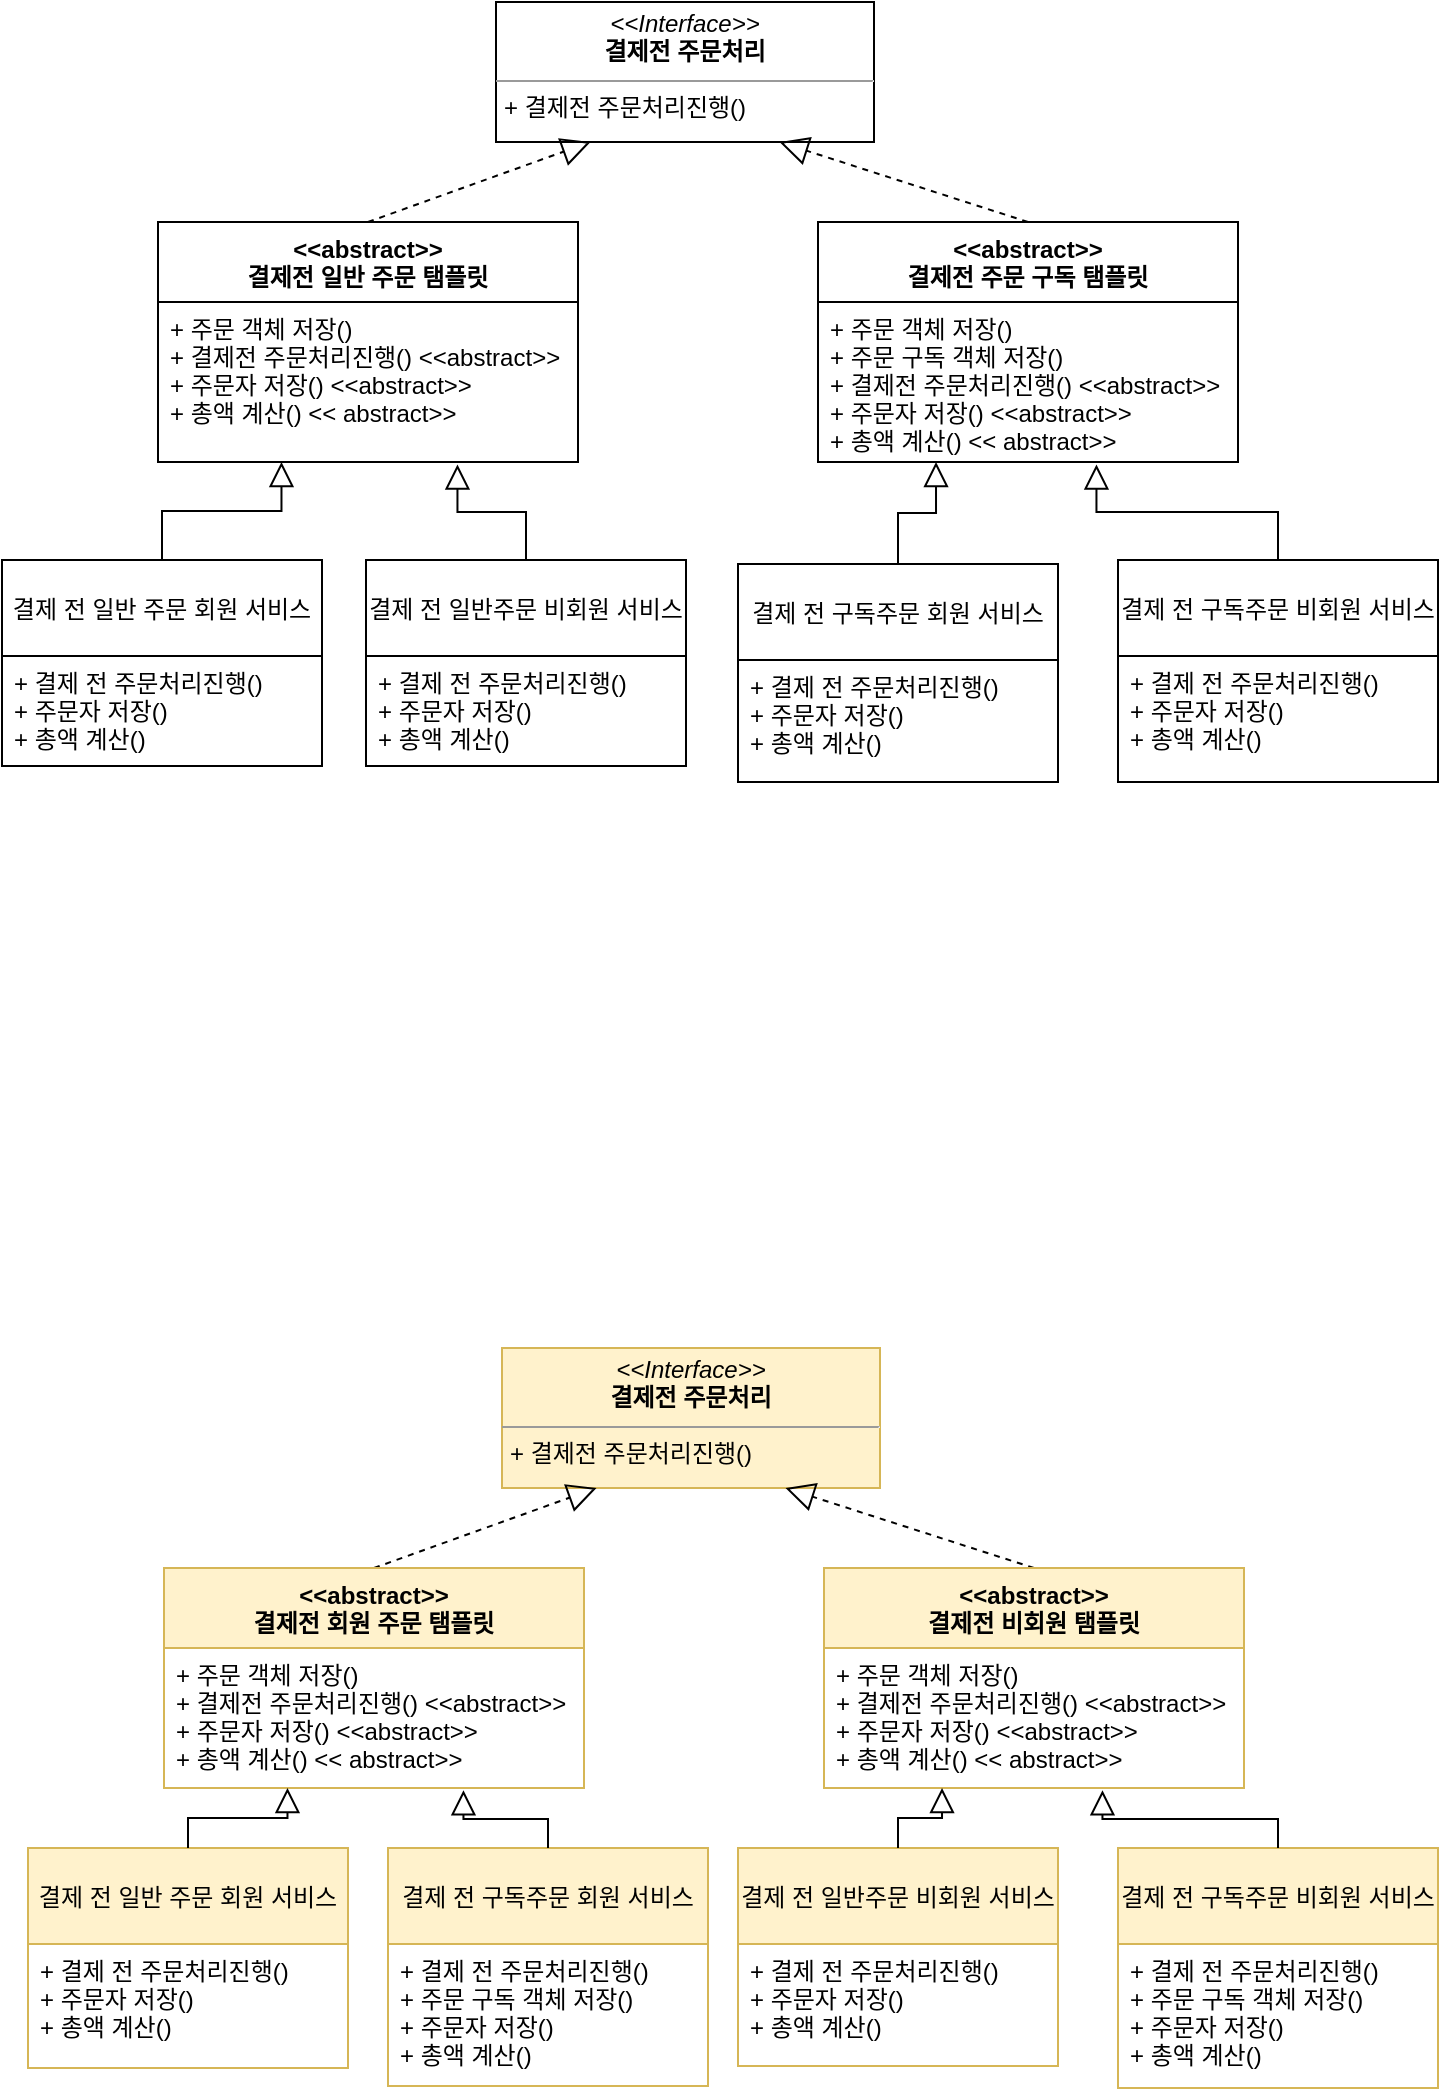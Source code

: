 <mxfile version="20.8.23" type="github">
  <diagram id="C5RBs43oDa-KdzZeNtuy" name="Page-1">
    <mxGraphModel dx="934" dy="645" grid="0" gridSize="10" guides="1" tooltips="1" connect="1" arrows="1" fold="1" page="1" pageScale="1" pageWidth="827" pageHeight="1169" math="0" shadow="0">
      <root>
        <mxCell id="WIyWlLk6GJQsqaUBKTNV-0" />
        <mxCell id="WIyWlLk6GJQsqaUBKTNV-1" parent="WIyWlLk6GJQsqaUBKTNV-0" />
        <mxCell id="TGdPAaWpjssM8afYQw6g-5" value="&lt;p style=&quot;margin:0px;margin-top:4px;text-align:center;&quot;&gt;&lt;i&gt;&amp;lt;&amp;lt;Interface&amp;gt;&amp;gt;&lt;/i&gt;&lt;br&gt;&lt;b&gt;결제전 주문처리&lt;/b&gt;&lt;/p&gt;&lt;hr size=&quot;1&quot;&gt;&lt;p style=&quot;margin:0px;margin-left:4px;&quot;&gt;&lt;/p&gt;&lt;p style=&quot;margin:0px;margin-left:4px;&quot;&gt;+ 결제전 주문처리진행()&lt;br&gt;&lt;br&gt;&lt;/p&gt;" style="verticalAlign=top;align=left;overflow=fill;fontSize=12;fontFamily=Helvetica;html=1;" parent="WIyWlLk6GJQsqaUBKTNV-1" vertex="1">
          <mxGeometry x="304" y="37" width="189" height="70" as="geometry" />
        </mxCell>
        <mxCell id="TGdPAaWpjssM8afYQw6g-6" value="" style="endArrow=block;dashed=1;endFill=0;endSize=12;html=1;rounded=0;entryX=0.75;entryY=1;entryDx=0;entryDy=0;exitX=0.5;exitY=0;exitDx=0;exitDy=0;" parent="WIyWlLk6GJQsqaUBKTNV-1" source="TGdPAaWpjssM8afYQw6g-7" target="TGdPAaWpjssM8afYQw6g-5" edge="1">
          <mxGeometry width="160" relative="1" as="geometry">
            <mxPoint x="618" y="169.06" as="sourcePoint" />
            <mxPoint x="755.5" y="92" as="targetPoint" />
          </mxGeometry>
        </mxCell>
        <mxCell id="TGdPAaWpjssM8afYQw6g-7" value="&lt;&lt;abstract&gt;&gt;&#xa;결제전 주문 구독 탬플릿" style="swimlane;fontStyle=1;align=center;verticalAlign=top;childLayout=stackLayout;horizontal=1;startSize=40;horizontalStack=0;resizeParent=1;resizeParentMax=0;resizeLast=0;collapsible=1;marginBottom=0;" parent="WIyWlLk6GJQsqaUBKTNV-1" vertex="1">
          <mxGeometry x="465" y="147" width="210" height="120" as="geometry" />
        </mxCell>
        <mxCell id="TGdPAaWpjssM8afYQw6g-10" value="+ 주문 객체 저장()&#xa;+ 주문 구독 객체 저장()&#xa;+ 결제전 주문처리진행() &lt;&lt;abstract&gt;&gt;&#xa;+ 주문자 저장() &lt;&lt;abstract&gt;&gt;&#xa;+ 총액 계산() &lt;&lt; abstract&gt;&gt;" style="text;strokeColor=none;fillColor=none;align=left;verticalAlign=top;spacingLeft=4;spacingRight=4;overflow=hidden;rotatable=0;points=[[0,0.5],[1,0.5]];portConstraint=eastwest;" parent="TGdPAaWpjssM8afYQw6g-7" vertex="1">
          <mxGeometry y="40" width="210" height="80" as="geometry" />
        </mxCell>
        <mxCell id="TGdPAaWpjssM8afYQw6g-12" value="" style="endArrow=block;dashed=1;endFill=0;endSize=12;html=1;rounded=0;exitX=0.5;exitY=0;exitDx=0;exitDy=0;entryX=0.25;entryY=1;entryDx=0;entryDy=0;" parent="WIyWlLk6GJQsqaUBKTNV-1" source="TGdPAaWpjssM8afYQw6g-13" target="TGdPAaWpjssM8afYQw6g-5" edge="1">
          <mxGeometry width="160" relative="1" as="geometry">
            <mxPoint x="555" y="147" as="sourcePoint" />
            <mxPoint x="395" y="97" as="targetPoint" />
          </mxGeometry>
        </mxCell>
        <mxCell id="TGdPAaWpjssM8afYQw6g-13" value="&lt;&lt;abstract&gt;&gt;&#xa;결제전 일반 주문 탬플릿" style="swimlane;fontStyle=1;align=center;verticalAlign=top;childLayout=stackLayout;horizontal=1;startSize=40;horizontalStack=0;resizeParent=1;resizeParentMax=0;resizeLast=0;collapsible=1;marginBottom=0;" parent="WIyWlLk6GJQsqaUBKTNV-1" vertex="1">
          <mxGeometry x="135" y="147" width="210" height="120" as="geometry" />
        </mxCell>
        <mxCell id="TGdPAaWpjssM8afYQw6g-15" value="+ 주문 객체 저장()&#xa;+ 결제전 주문처리진행() &lt;&lt;abstract&gt;&gt;&#xa;+ 주문자 저장() &lt;&lt;abstract&gt;&gt;&#xa;+ 총액 계산() &lt;&lt; abstract&gt;&gt;" style="text;strokeColor=none;fillColor=none;align=left;verticalAlign=top;spacingLeft=4;spacingRight=4;overflow=hidden;rotatable=0;points=[[0,0.5],[1,0.5]];portConstraint=eastwest;" parent="TGdPAaWpjssM8afYQw6g-13" vertex="1">
          <mxGeometry y="40" width="210" height="80" as="geometry" />
        </mxCell>
        <mxCell id="TGdPAaWpjssM8afYQw6g-16" value="결제 전 구독주문 회원 서비스" style="swimlane;fontStyle=0;align=center;verticalAlign=middle;childLayout=stackLayout;horizontal=1;startSize=48;horizontalStack=0;resizeParent=1;resizeLast=0;collapsible=1;marginBottom=0;rounded=0;shadow=0;strokeWidth=1;" parent="WIyWlLk6GJQsqaUBKTNV-1" vertex="1">
          <mxGeometry x="425" y="318.06" width="160" height="108.94" as="geometry">
            <mxRectangle x="130" y="380" width="160" height="26" as="alternateBounds" />
          </mxGeometry>
        </mxCell>
        <mxCell id="TGdPAaWpjssM8afYQw6g-17" value="+ 결제 전 주문처리진행()&#xa;+ 주문자 저장()&#xa;+ 총액 계산() " style="text;align=left;verticalAlign=top;spacingLeft=4;spacingRight=4;overflow=hidden;rotatable=0;points=[[0,0.5],[1,0.5]];portConstraint=eastwest;" parent="TGdPAaWpjssM8afYQw6g-16" vertex="1">
          <mxGeometry y="48" width="160" height="52" as="geometry" />
        </mxCell>
        <mxCell id="TGdPAaWpjssM8afYQw6g-18" value="" style="endArrow=block;endSize=10;endFill=0;shadow=0;strokeWidth=1;rounded=0;edgeStyle=elbowEdgeStyle;elbow=vertical;entryX=0.281;entryY=1;entryDx=0;entryDy=0;entryPerimeter=0;" parent="WIyWlLk6GJQsqaUBKTNV-1" source="TGdPAaWpjssM8afYQw6g-16" target="TGdPAaWpjssM8afYQw6g-10" edge="1">
          <mxGeometry width="160" relative="1" as="geometry">
            <mxPoint x="508" y="194.06" as="sourcePoint" />
            <mxPoint x="608" y="249.06" as="targetPoint" />
          </mxGeometry>
        </mxCell>
        <mxCell id="TGdPAaWpjssM8afYQw6g-19" value="결제 전 구독주문 비회원 서비스" style="swimlane;fontStyle=0;align=center;verticalAlign=middle;childLayout=stackLayout;horizontal=1;startSize=48;horizontalStack=0;resizeParent=1;resizeLast=0;collapsible=1;marginBottom=0;rounded=0;shadow=0;strokeWidth=1;" parent="WIyWlLk6GJQsqaUBKTNV-1" vertex="1">
          <mxGeometry x="615" y="316.06" width="160" height="110.94" as="geometry">
            <mxRectangle x="340" y="380" width="170" height="26" as="alternateBounds" />
          </mxGeometry>
        </mxCell>
        <mxCell id="TGdPAaWpjssM8afYQw6g-20" value="+ 결제 전 주문처리진행()&#xa;+ 주문자 저장()&#xa;+ 총액 계산() " style="text;align=left;verticalAlign=top;spacingLeft=4;spacingRight=4;overflow=hidden;rotatable=0;points=[[0,0.5],[1,0.5]];portConstraint=eastwest;" parent="TGdPAaWpjssM8afYQw6g-19" vertex="1">
          <mxGeometry y="48" width="160" height="62" as="geometry" />
        </mxCell>
        <mxCell id="TGdPAaWpjssM8afYQw6g-21" value="" style="endArrow=block;endSize=10;endFill=0;shadow=0;strokeWidth=1;rounded=0;edgeStyle=elbowEdgeStyle;elbow=vertical;entryX=0.663;entryY=1.016;entryDx=0;entryDy=0;entryPerimeter=0;exitX=0.5;exitY=0;exitDx=0;exitDy=0;" parent="WIyWlLk6GJQsqaUBKTNV-1" source="TGdPAaWpjssM8afYQw6g-19" target="TGdPAaWpjssM8afYQw6g-10" edge="1">
          <mxGeometry width="160" relative="1" as="geometry">
            <mxPoint x="713" y="319.06" as="sourcePoint" />
            <mxPoint x="608" y="249.06" as="targetPoint" />
          </mxGeometry>
        </mxCell>
        <mxCell id="TGdPAaWpjssM8afYQw6g-22" value="결제 전 일반 주문 회원 서비스" style="swimlane;fontStyle=0;align=center;verticalAlign=middle;childLayout=stackLayout;horizontal=1;startSize=48;horizontalStack=0;resizeParent=1;resizeLast=0;collapsible=1;marginBottom=0;rounded=0;shadow=0;strokeWidth=1;" parent="WIyWlLk6GJQsqaUBKTNV-1" vertex="1">
          <mxGeometry x="57" y="316.06" width="160" height="102.94" as="geometry">
            <mxRectangle x="130" y="380" width="160" height="26" as="alternateBounds" />
          </mxGeometry>
        </mxCell>
        <mxCell id="TGdPAaWpjssM8afYQw6g-23" value="+ 결제 전 주문처리진행()&#xa;+ 주문자 저장()&#xa;+ 총액 계산() " style="text;align=left;verticalAlign=top;spacingLeft=4;spacingRight=4;overflow=hidden;rotatable=0;points=[[0,0.5],[1,0.5]];portConstraint=eastwest;" parent="TGdPAaWpjssM8afYQw6g-22" vertex="1">
          <mxGeometry y="48" width="160" height="52" as="geometry" />
        </mxCell>
        <mxCell id="TGdPAaWpjssM8afYQw6g-24" value="결제 전 일반주문 비회원 서비스" style="swimlane;fontStyle=0;align=center;verticalAlign=middle;childLayout=stackLayout;horizontal=1;startSize=48;horizontalStack=0;resizeParent=1;resizeLast=0;collapsible=1;marginBottom=0;rounded=0;shadow=0;strokeWidth=1;" parent="WIyWlLk6GJQsqaUBKTNV-1" vertex="1">
          <mxGeometry x="239" y="316.06" width="160" height="102.94" as="geometry">
            <mxRectangle x="340" y="380" width="170" height="26" as="alternateBounds" />
          </mxGeometry>
        </mxCell>
        <mxCell id="TGdPAaWpjssM8afYQw6g-25" value="+ 결제 전 주문처리진행()&#xa;+ 주문자 저장()&#xa;+ 총액 계산() " style="text;align=left;verticalAlign=top;spacingLeft=4;spacingRight=4;overflow=hidden;rotatable=0;points=[[0,0.5],[1,0.5]];portConstraint=eastwest;" parent="TGdPAaWpjssM8afYQw6g-24" vertex="1">
          <mxGeometry y="48" width="160" height="52" as="geometry" />
        </mxCell>
        <mxCell id="TGdPAaWpjssM8afYQw6g-27" value="" style="endArrow=block;endSize=10;endFill=0;shadow=0;strokeWidth=1;rounded=0;edgeStyle=elbowEdgeStyle;elbow=vertical;entryX=0.713;entryY=1.016;entryDx=0;entryDy=0;entryPerimeter=0;exitX=0.5;exitY=0;exitDx=0;exitDy=0;" parent="WIyWlLk6GJQsqaUBKTNV-1" source="TGdPAaWpjssM8afYQw6g-24" target="TGdPAaWpjssM8afYQw6g-15" edge="1">
          <mxGeometry width="160" relative="1" as="geometry">
            <mxPoint x="320" y="356" as="sourcePoint" />
            <mxPoint x="256" y="282" as="targetPoint" />
          </mxGeometry>
        </mxCell>
        <mxCell id="TGdPAaWpjssM8afYQw6g-28" value="" style="endArrow=block;endSize=10;endFill=0;shadow=0;strokeWidth=1;rounded=0;edgeStyle=elbowEdgeStyle;elbow=vertical;entryX=0.294;entryY=1;entryDx=0;entryDy=0;entryPerimeter=0;exitX=0.5;exitY=0;exitDx=0;exitDy=0;" parent="WIyWlLk6GJQsqaUBKTNV-1" source="TGdPAaWpjssM8afYQw6g-22" target="TGdPAaWpjssM8afYQw6g-15" edge="1">
          <mxGeometry width="160" relative="1" as="geometry">
            <mxPoint x="100" y="322" as="sourcePoint" />
            <mxPoint x="60" y="242" as="targetPoint" />
          </mxGeometry>
        </mxCell>
        <mxCell id="6y6zZ6HqaNXm22ZnVxxc-13" value="&lt;p style=&quot;margin:0px;margin-top:4px;text-align:center;&quot;&gt;&lt;i&gt;&amp;lt;&amp;lt;Interface&amp;gt;&amp;gt;&lt;/i&gt;&lt;br&gt;&lt;b&gt;결제전 주문처리&lt;/b&gt;&lt;/p&gt;&lt;hr size=&quot;1&quot;&gt;&lt;p style=&quot;margin:0px;margin-left:4px;&quot;&gt;&lt;/p&gt;&lt;p style=&quot;margin:0px;margin-left:4px;&quot;&gt;+ 결제전 주문처리진행()&lt;br&gt;&lt;br&gt;&lt;/p&gt;" style="verticalAlign=top;align=left;overflow=fill;fontSize=12;fontFamily=Helvetica;html=1;fillColor=#fff2cc;strokeColor=#d6b656;" vertex="1" parent="WIyWlLk6GJQsqaUBKTNV-1">
          <mxGeometry x="307" y="710" width="189" height="70" as="geometry" />
        </mxCell>
        <mxCell id="6y6zZ6HqaNXm22ZnVxxc-14" value="" style="endArrow=block;dashed=1;endFill=0;endSize=12;html=1;rounded=0;entryX=0.75;entryY=1;entryDx=0;entryDy=0;exitX=0.5;exitY=0;exitDx=0;exitDy=0;" edge="1" parent="WIyWlLk6GJQsqaUBKTNV-1" source="6y6zZ6HqaNXm22ZnVxxc-15" target="6y6zZ6HqaNXm22ZnVxxc-13">
          <mxGeometry width="160" relative="1" as="geometry">
            <mxPoint x="621" y="842.06" as="sourcePoint" />
            <mxPoint x="758.5" y="765" as="targetPoint" />
          </mxGeometry>
        </mxCell>
        <mxCell id="6y6zZ6HqaNXm22ZnVxxc-15" value="&lt;&lt;abstract&gt;&gt;&#xa;결제전 비회원 탬플릿" style="swimlane;fontStyle=1;align=center;verticalAlign=top;childLayout=stackLayout;horizontal=1;startSize=40;horizontalStack=0;resizeParent=1;resizeParentMax=0;resizeLast=0;collapsible=1;marginBottom=0;fillColor=#fff2cc;strokeColor=#d6b656;" vertex="1" parent="WIyWlLk6GJQsqaUBKTNV-1">
          <mxGeometry x="468" y="820" width="210" height="110" as="geometry" />
        </mxCell>
        <mxCell id="6y6zZ6HqaNXm22ZnVxxc-16" value="+ 주문 객체 저장()&#xa;+ 결제전 주문처리진행() &lt;&lt;abstract&gt;&gt;&#xa;+ 주문자 저장() &lt;&lt;abstract&gt;&gt;&#xa;+ 총액 계산() &lt;&lt; abstract&gt;&gt;" style="text;strokeColor=none;fillColor=none;align=left;verticalAlign=top;spacingLeft=4;spacingRight=4;overflow=hidden;rotatable=0;points=[[0,0.5],[1,0.5]];portConstraint=eastwest;" vertex="1" parent="6y6zZ6HqaNXm22ZnVxxc-15">
          <mxGeometry y="40" width="210" height="70" as="geometry" />
        </mxCell>
        <mxCell id="6y6zZ6HqaNXm22ZnVxxc-17" value="" style="endArrow=block;dashed=1;endFill=0;endSize=12;html=1;rounded=0;exitX=0.5;exitY=0;exitDx=0;exitDy=0;entryX=0.25;entryY=1;entryDx=0;entryDy=0;" edge="1" parent="WIyWlLk6GJQsqaUBKTNV-1" source="6y6zZ6HqaNXm22ZnVxxc-18" target="6y6zZ6HqaNXm22ZnVxxc-13">
          <mxGeometry width="160" relative="1" as="geometry">
            <mxPoint x="558" y="820" as="sourcePoint" />
            <mxPoint x="398" y="770" as="targetPoint" />
          </mxGeometry>
        </mxCell>
        <mxCell id="6y6zZ6HqaNXm22ZnVxxc-18" value="&lt;&lt;abstract&gt;&gt;&#xa;결제전 회원 주문 탬플릿" style="swimlane;fontStyle=1;align=center;verticalAlign=top;childLayout=stackLayout;horizontal=1;startSize=40;horizontalStack=0;resizeParent=1;resizeParentMax=0;resizeLast=0;collapsible=1;marginBottom=0;fillColor=#fff2cc;strokeColor=#d6b656;" vertex="1" parent="WIyWlLk6GJQsqaUBKTNV-1">
          <mxGeometry x="138" y="820" width="210" height="110" as="geometry" />
        </mxCell>
        <mxCell id="6y6zZ6HqaNXm22ZnVxxc-19" value="+ 주문 객체 저장()&#xa;+ 결제전 주문처리진행() &lt;&lt;abstract&gt;&gt;&#xa;+ 주문자 저장() &lt;&lt;abstract&gt;&gt;&#xa;+ 총액 계산() &lt;&lt; abstract&gt;&gt;" style="text;strokeColor=none;fillColor=none;align=left;verticalAlign=top;spacingLeft=4;spacingRight=4;overflow=hidden;rotatable=0;points=[[0,0.5],[1,0.5]];portConstraint=eastwest;" vertex="1" parent="6y6zZ6HqaNXm22ZnVxxc-18">
          <mxGeometry y="40" width="210" height="70" as="geometry" />
        </mxCell>
        <mxCell id="6y6zZ6HqaNXm22ZnVxxc-20" value="결제 전 일반주문 비회원 서비스" style="swimlane;fontStyle=0;align=center;verticalAlign=middle;childLayout=stackLayout;horizontal=1;startSize=48;horizontalStack=0;resizeParent=1;resizeLast=0;collapsible=1;marginBottom=0;rounded=0;shadow=0;strokeWidth=1;fillColor=#fff2cc;strokeColor=#d6b656;" vertex="1" parent="WIyWlLk6GJQsqaUBKTNV-1">
          <mxGeometry x="425" y="960" width="160" height="108.94" as="geometry">
            <mxRectangle x="130" y="380" width="160" height="26" as="alternateBounds" />
          </mxGeometry>
        </mxCell>
        <mxCell id="6y6zZ6HqaNXm22ZnVxxc-21" value="+ 결제 전 주문처리진행()&#xa;+ 주문자 저장()&#xa;+ 총액 계산() " style="text;align=left;verticalAlign=top;spacingLeft=4;spacingRight=4;overflow=hidden;rotatable=0;points=[[0,0.5],[1,0.5]];portConstraint=eastwest;" vertex="1" parent="6y6zZ6HqaNXm22ZnVxxc-20">
          <mxGeometry y="48" width="160" height="52" as="geometry" />
        </mxCell>
        <mxCell id="6y6zZ6HqaNXm22ZnVxxc-22" value="" style="endArrow=block;endSize=10;endFill=0;shadow=0;strokeWidth=1;rounded=0;edgeStyle=elbowEdgeStyle;elbow=vertical;entryX=0.281;entryY=1;entryDx=0;entryDy=0;entryPerimeter=0;" edge="1" parent="WIyWlLk6GJQsqaUBKTNV-1" source="6y6zZ6HqaNXm22ZnVxxc-20" target="6y6zZ6HqaNXm22ZnVxxc-16">
          <mxGeometry width="160" relative="1" as="geometry">
            <mxPoint x="511" y="867.06" as="sourcePoint" />
            <mxPoint x="611" y="922.06" as="targetPoint" />
          </mxGeometry>
        </mxCell>
        <mxCell id="6y6zZ6HqaNXm22ZnVxxc-23" value="결제 전 구독주문 비회원 서비스" style="swimlane;fontStyle=0;align=center;verticalAlign=middle;childLayout=stackLayout;horizontal=1;startSize=48;horizontalStack=0;resizeParent=1;resizeLast=0;collapsible=1;marginBottom=0;rounded=0;shadow=0;strokeWidth=1;fillColor=#fff2cc;strokeColor=#d6b656;" vertex="1" parent="WIyWlLk6GJQsqaUBKTNV-1">
          <mxGeometry x="615" y="960" width="160" height="120" as="geometry">
            <mxRectangle x="340" y="380" width="170" height="26" as="alternateBounds" />
          </mxGeometry>
        </mxCell>
        <mxCell id="6y6zZ6HqaNXm22ZnVxxc-24" value="+ 결제 전 주문처리진행()&#xa;+ 주문 구독 객체 저장()&#xa;+ 주문자 저장()&#xa;+ 총액 계산() " style="text;align=left;verticalAlign=top;spacingLeft=4;spacingRight=4;overflow=hidden;rotatable=0;points=[[0,0.5],[1,0.5]];portConstraint=eastwest;" vertex="1" parent="6y6zZ6HqaNXm22ZnVxxc-23">
          <mxGeometry y="48" width="160" height="72" as="geometry" />
        </mxCell>
        <mxCell id="6y6zZ6HqaNXm22ZnVxxc-25" value="" style="endArrow=block;endSize=10;endFill=0;shadow=0;strokeWidth=1;rounded=0;edgeStyle=elbowEdgeStyle;elbow=vertical;entryX=0.663;entryY=1.016;entryDx=0;entryDy=0;entryPerimeter=0;exitX=0.5;exitY=0;exitDx=0;exitDy=0;" edge="1" parent="WIyWlLk6GJQsqaUBKTNV-1" source="6y6zZ6HqaNXm22ZnVxxc-23" target="6y6zZ6HqaNXm22ZnVxxc-16">
          <mxGeometry width="160" relative="1" as="geometry">
            <mxPoint x="716" y="992.06" as="sourcePoint" />
            <mxPoint x="611" y="922.06" as="targetPoint" />
          </mxGeometry>
        </mxCell>
        <mxCell id="6y6zZ6HqaNXm22ZnVxxc-26" value="결제 전 일반 주문 회원 서비스" style="swimlane;fontStyle=0;align=center;verticalAlign=middle;childLayout=stackLayout;horizontal=1;startSize=48;horizontalStack=0;resizeParent=1;resizeLast=0;collapsible=1;marginBottom=0;rounded=0;shadow=0;strokeWidth=1;fillColor=#fff2cc;strokeColor=#d6b656;" vertex="1" parent="WIyWlLk6GJQsqaUBKTNV-1">
          <mxGeometry x="70" y="960" width="160" height="110" as="geometry">
            <mxRectangle x="130" y="380" width="160" height="26" as="alternateBounds" />
          </mxGeometry>
        </mxCell>
        <mxCell id="6y6zZ6HqaNXm22ZnVxxc-27" value="+ 결제 전 주문처리진행()&#xa;+ 주문자 저장()&#xa;+ 총액 계산() " style="text;align=left;verticalAlign=top;spacingLeft=4;spacingRight=4;overflow=hidden;rotatable=0;points=[[0,0.5],[1,0.5]];portConstraint=eastwest;" vertex="1" parent="6y6zZ6HqaNXm22ZnVxxc-26">
          <mxGeometry y="48" width="160" height="52" as="geometry" />
        </mxCell>
        <mxCell id="6y6zZ6HqaNXm22ZnVxxc-28" value="결제 전 구독주문 회원 서비스" style="swimlane;fontStyle=0;align=center;verticalAlign=middle;childLayout=stackLayout;horizontal=1;startSize=48;horizontalStack=0;resizeParent=1;resizeLast=0;collapsible=1;marginBottom=0;rounded=0;shadow=0;strokeWidth=1;fillColor=#fff2cc;strokeColor=#d6b656;" vertex="1" parent="WIyWlLk6GJQsqaUBKTNV-1">
          <mxGeometry x="250" y="960" width="160" height="118.94" as="geometry">
            <mxRectangle x="340" y="380" width="170" height="26" as="alternateBounds" />
          </mxGeometry>
        </mxCell>
        <mxCell id="6y6zZ6HqaNXm22ZnVxxc-29" value="+ 결제 전 주문처리진행()&#xa;+ 주문 구독 객체 저장()&#xa;+ 주문자 저장()&#xa;+ 총액 계산() " style="text;align=left;verticalAlign=top;spacingLeft=4;spacingRight=4;overflow=hidden;rotatable=0;points=[[0,0.5],[1,0.5]];portConstraint=eastwest;" vertex="1" parent="6y6zZ6HqaNXm22ZnVxxc-28">
          <mxGeometry y="48" width="160" height="65" as="geometry" />
        </mxCell>
        <mxCell id="6y6zZ6HqaNXm22ZnVxxc-30" value="" style="endArrow=block;endSize=10;endFill=0;shadow=0;strokeWidth=1;rounded=0;edgeStyle=elbowEdgeStyle;elbow=vertical;entryX=0.713;entryY=1.016;entryDx=0;entryDy=0;entryPerimeter=0;exitX=0.5;exitY=0;exitDx=0;exitDy=0;" edge="1" parent="WIyWlLk6GJQsqaUBKTNV-1" source="6y6zZ6HqaNXm22ZnVxxc-28" target="6y6zZ6HqaNXm22ZnVxxc-19">
          <mxGeometry width="160" relative="1" as="geometry">
            <mxPoint x="323" y="1029" as="sourcePoint" />
            <mxPoint x="259" y="955" as="targetPoint" />
          </mxGeometry>
        </mxCell>
        <mxCell id="6y6zZ6HqaNXm22ZnVxxc-31" value="" style="endArrow=block;endSize=10;endFill=0;shadow=0;strokeWidth=1;rounded=0;edgeStyle=elbowEdgeStyle;elbow=vertical;entryX=0.294;entryY=1;entryDx=0;entryDy=0;entryPerimeter=0;exitX=0.5;exitY=0;exitDx=0;exitDy=0;" edge="1" parent="WIyWlLk6GJQsqaUBKTNV-1" source="6y6zZ6HqaNXm22ZnVxxc-26" target="6y6zZ6HqaNXm22ZnVxxc-19">
          <mxGeometry width="160" relative="1" as="geometry">
            <mxPoint x="103" y="995" as="sourcePoint" />
            <mxPoint x="63" y="915" as="targetPoint" />
          </mxGeometry>
        </mxCell>
      </root>
    </mxGraphModel>
  </diagram>
</mxfile>
